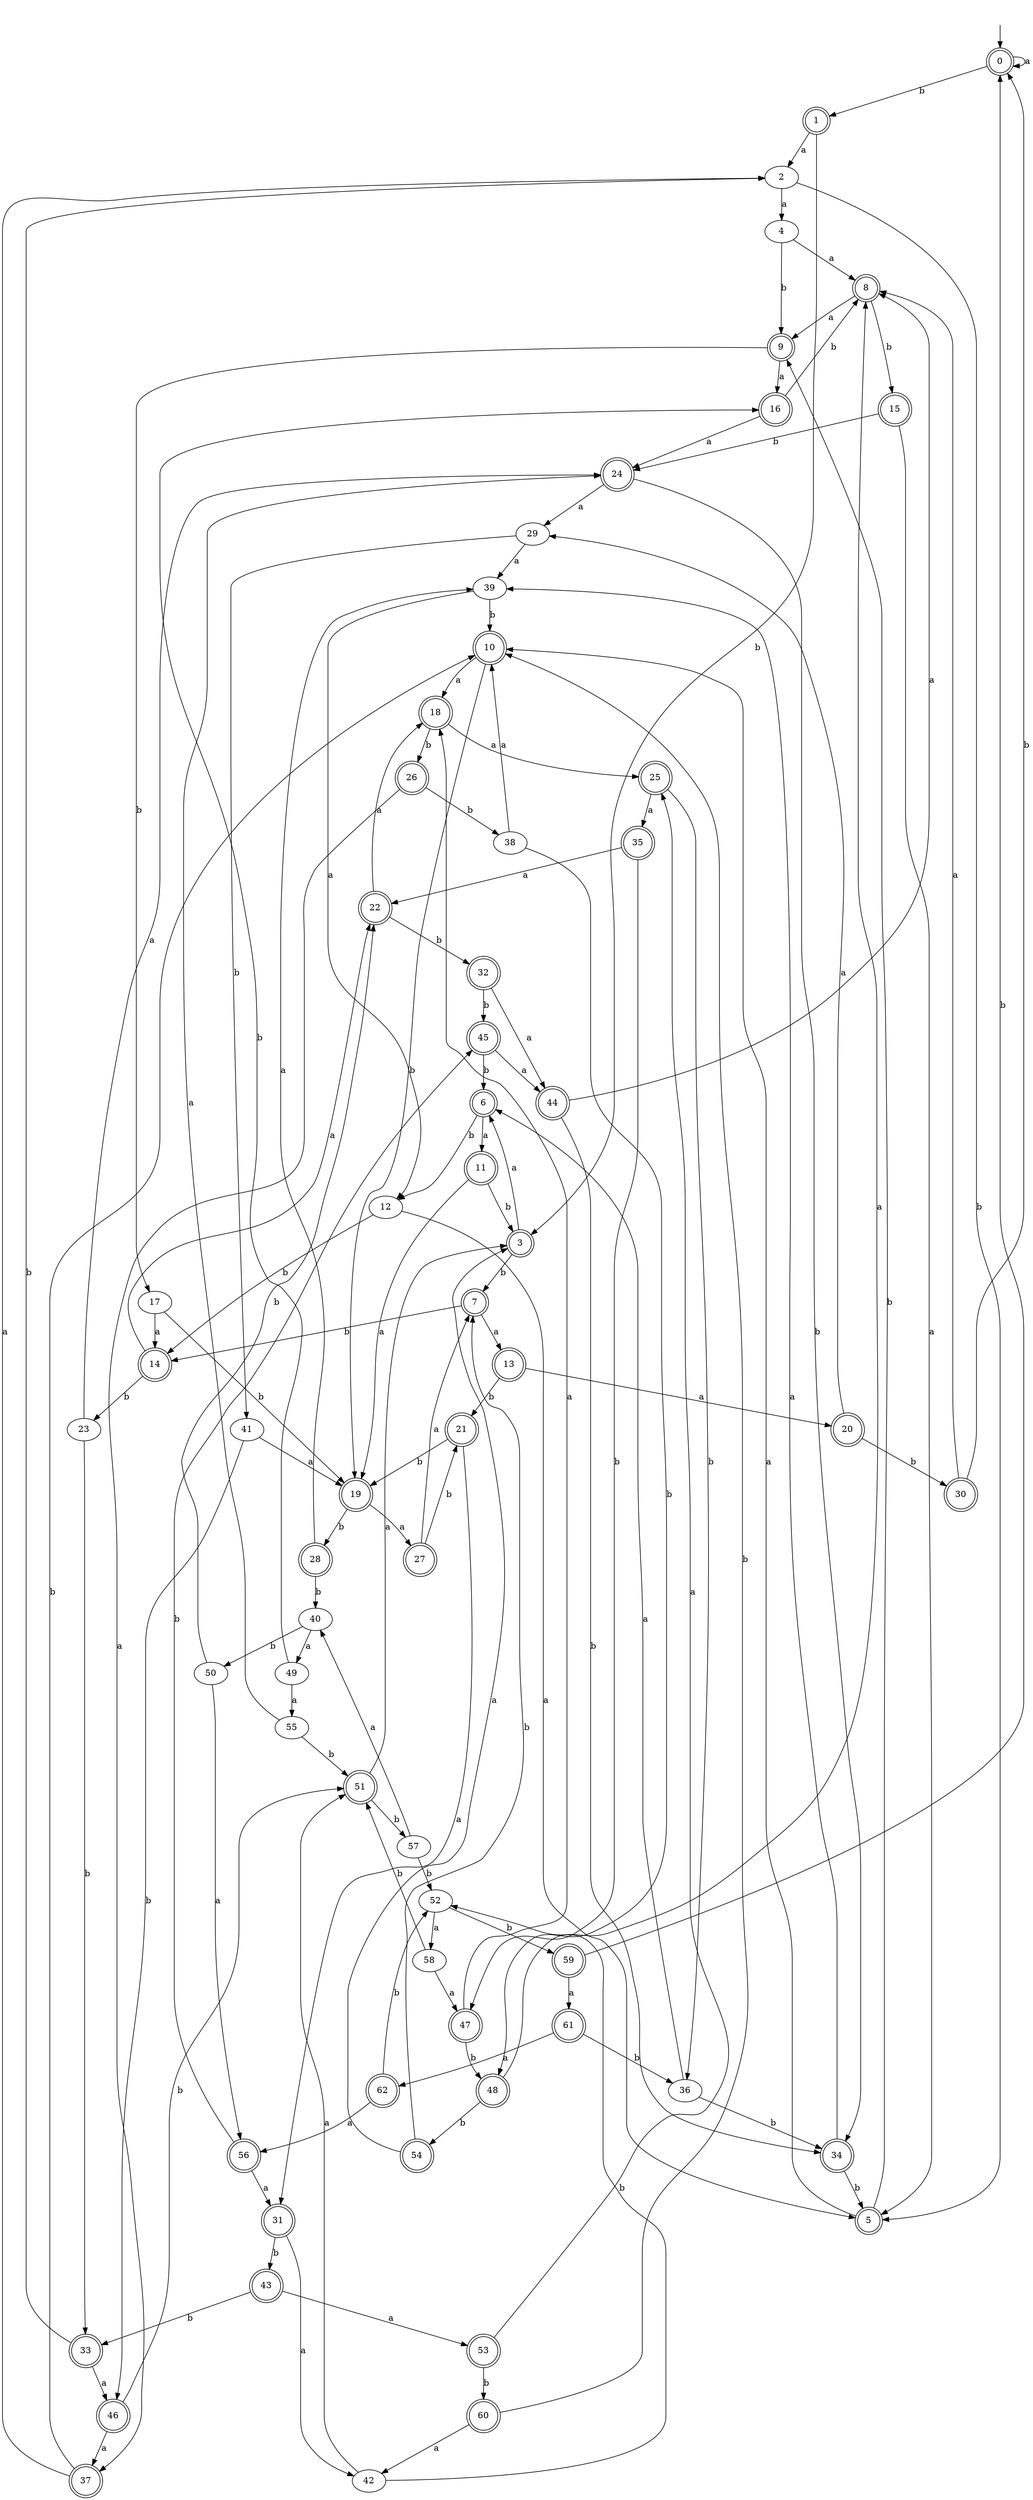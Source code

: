 digraph RandomDFA {
  __start0 [label="", shape=none];
  __start0 -> 0 [label=""];
  0 [shape=circle] [shape=doublecircle]
  0 -> 0 [label="a"]
  0 -> 1 [label="b"]
  1 [shape=doublecircle]
  1 -> 2 [label="a"]
  1 -> 3 [label="b"]
  2
  2 -> 4 [label="a"]
  2 -> 5 [label="b"]
  3 [shape=doublecircle]
  3 -> 6 [label="a"]
  3 -> 7 [label="b"]
  4
  4 -> 8 [label="a"]
  4 -> 9 [label="b"]
  5 [shape=doublecircle]
  5 -> 10 [label="a"]
  5 -> 9 [label="b"]
  6 [shape=doublecircle]
  6 -> 11 [label="a"]
  6 -> 12 [label="b"]
  7 [shape=doublecircle]
  7 -> 13 [label="a"]
  7 -> 14 [label="b"]
  8 [shape=doublecircle]
  8 -> 9 [label="a"]
  8 -> 15 [label="b"]
  9 [shape=doublecircle]
  9 -> 16 [label="a"]
  9 -> 17 [label="b"]
  10 [shape=doublecircle]
  10 -> 18 [label="a"]
  10 -> 19 [label="b"]
  11 [shape=doublecircle]
  11 -> 19 [label="a"]
  11 -> 3 [label="b"]
  12
  12 -> 5 [label="a"]
  12 -> 14 [label="b"]
  13 [shape=doublecircle]
  13 -> 20 [label="a"]
  13 -> 21 [label="b"]
  14 [shape=doublecircle]
  14 -> 22 [label="a"]
  14 -> 23 [label="b"]
  15 [shape=doublecircle]
  15 -> 5 [label="a"]
  15 -> 24 [label="b"]
  16 [shape=doublecircle]
  16 -> 24 [label="a"]
  16 -> 8 [label="b"]
  17
  17 -> 14 [label="a"]
  17 -> 19 [label="b"]
  18 [shape=doublecircle]
  18 -> 25 [label="a"]
  18 -> 26 [label="b"]
  19 [shape=doublecircle]
  19 -> 27 [label="a"]
  19 -> 28 [label="b"]
  20 [shape=doublecircle]
  20 -> 29 [label="a"]
  20 -> 30 [label="b"]
  21 [shape=doublecircle]
  21 -> 31 [label="a"]
  21 -> 19 [label="b"]
  22 [shape=doublecircle]
  22 -> 18 [label="a"]
  22 -> 32 [label="b"]
  23
  23 -> 24 [label="a"]
  23 -> 33 [label="b"]
  24 [shape=doublecircle]
  24 -> 29 [label="a"]
  24 -> 34 [label="b"]
  25 [shape=doublecircle]
  25 -> 35 [label="a"]
  25 -> 36 [label="b"]
  26 [shape=doublecircle]
  26 -> 37 [label="a"]
  26 -> 38 [label="b"]
  27 [shape=doublecircle]
  27 -> 7 [label="a"]
  27 -> 21 [label="b"]
  28 [shape=doublecircle]
  28 -> 39 [label="a"]
  28 -> 40 [label="b"]
  29
  29 -> 39 [label="a"]
  29 -> 41 [label="b"]
  30 [shape=doublecircle]
  30 -> 8 [label="a"]
  30 -> 0 [label="b"]
  31 [shape=doublecircle]
  31 -> 42 [label="a"]
  31 -> 43 [label="b"]
  32 [shape=doublecircle]
  32 -> 44 [label="a"]
  32 -> 45 [label="b"]
  33 [shape=doublecircle]
  33 -> 46 [label="a"]
  33 -> 2 [label="b"]
  34 [shape=doublecircle]
  34 -> 39 [label="a"]
  34 -> 5 [label="b"]
  35 [shape=doublecircle]
  35 -> 22 [label="a"]
  35 -> 47 [label="b"]
  36
  36 -> 6 [label="a"]
  36 -> 34 [label="b"]
  37 [shape=doublecircle]
  37 -> 2 [label="a"]
  37 -> 10 [label="b"]
  38
  38 -> 10 [label="a"]
  38 -> 48 [label="b"]
  39
  39 -> 12 [label="a"]
  39 -> 10 [label="b"]
  40
  40 -> 49 [label="a"]
  40 -> 50 [label="b"]
  41
  41 -> 19 [label="a"]
  41 -> 46 [label="b"]
  42
  42 -> 51 [label="a"]
  42 -> 52 [label="b"]
  43 [shape=doublecircle]
  43 -> 53 [label="a"]
  43 -> 33 [label="b"]
  44 [shape=doublecircle]
  44 -> 8 [label="a"]
  44 -> 34 [label="b"]
  45 [shape=doublecircle]
  45 -> 44 [label="a"]
  45 -> 6 [label="b"]
  46 [shape=doublecircle]
  46 -> 37 [label="a"]
  46 -> 51 [label="b"]
  47 [shape=doublecircle]
  47 -> 18 [label="a"]
  47 -> 48 [label="b"]
  48 [shape=doublecircle]
  48 -> 8 [label="a"]
  48 -> 54 [label="b"]
  49
  49 -> 55 [label="a"]
  49 -> 16 [label="b"]
  50
  50 -> 56 [label="a"]
  50 -> 22 [label="b"]
  51 [shape=doublecircle]
  51 -> 3 [label="a"]
  51 -> 57 [label="b"]
  52
  52 -> 58 [label="a"]
  52 -> 59 [label="b"]
  53 [shape=doublecircle]
  53 -> 25 [label="a"]
  53 -> 60 [label="b"]
  54 [shape=doublecircle]
  54 -> 3 [label="a"]
  54 -> 7 [label="b"]
  55
  55 -> 24 [label="a"]
  55 -> 51 [label="b"]
  56 [shape=doublecircle]
  56 -> 31 [label="a"]
  56 -> 45 [label="b"]
  57
  57 -> 40 [label="a"]
  57 -> 52 [label="b"]
  58
  58 -> 47 [label="a"]
  58 -> 51 [label="b"]
  59 [shape=doublecircle]
  59 -> 61 [label="a"]
  59 -> 0 [label="b"]
  60 [shape=doublecircle]
  60 -> 42 [label="a"]
  60 -> 10 [label="b"]
  61 [shape=doublecircle]
  61 -> 62 [label="a"]
  61 -> 36 [label="b"]
  62 [shape=doublecircle]
  62 -> 56 [label="a"]
  62 -> 52 [label="b"]
}
